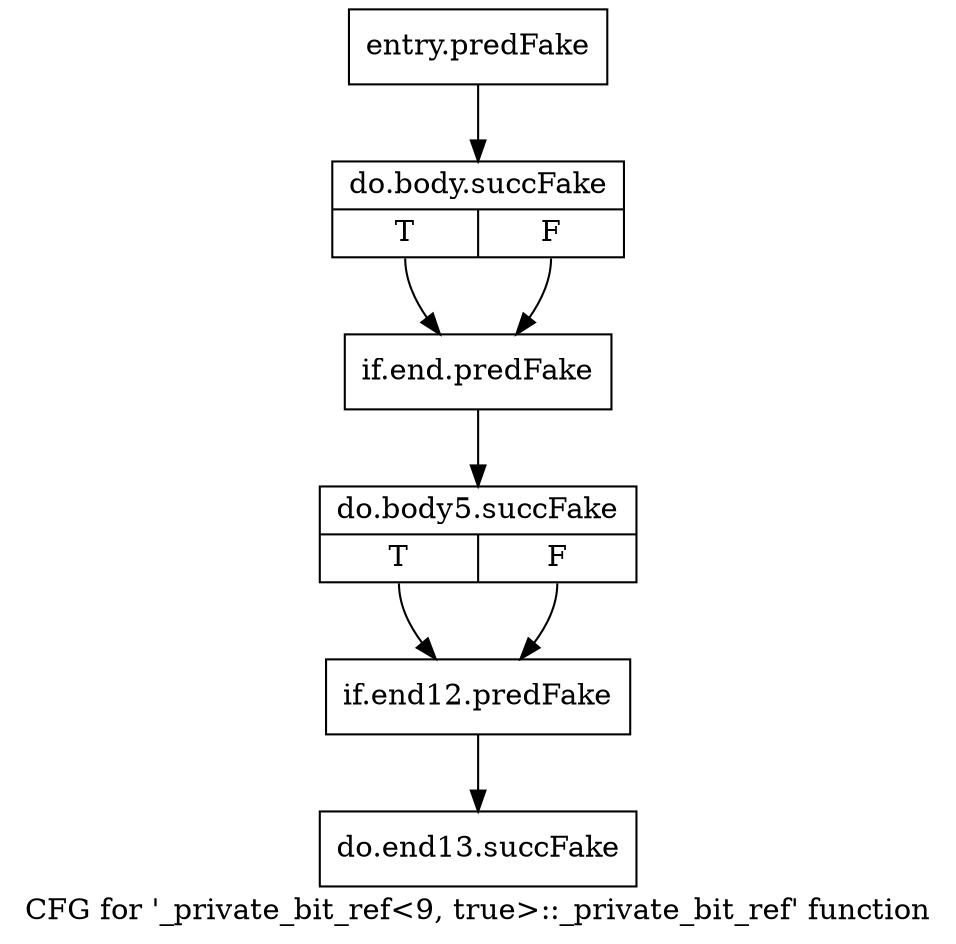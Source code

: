 digraph "CFG for '_private_bit_ref\<9, true\>::_private_bit_ref' function" {
	label="CFG for '_private_bit_ref\<9, true\>::_private_bit_ref' function";

	Node0x3c2eaa0 [shape=record,filename="",linenumber="",label="{entry.predFake}"];
	Node0x3c2eaa0 -> Node0x3e99c70[ callList="" memoryops="" filename="/tools/Xilinx/Vitis_HLS/2022.1/include/etc/ap_private.h" execusionnum="0"];
	Node0x3e99c70 [shape=record,filename="/tools/Xilinx/Vitis_HLS/2022.1/include/etc/ap_private.h",linenumber="6925",label="{do.body.succFake|{<s0>T|<s1>F}}"];
	Node0x3e99c70:s0 -> Node0x3c2eb90[ callList="" memoryops="" filename="/tools/Xilinx/Vitis_HLS/2022.1/include/etc/ap_private.h" execusionnum="0"];
	Node0x3e99c70:s1 -> Node0x3c2eb90;
	Node0x3c2eb90 [shape=record,filename="/tools/Xilinx/Vitis_HLS/2022.1/include/etc/ap_private.h",linenumber="6925",label="{if.end.predFake}"];
	Node0x3c2eb90 -> Node0x3e99e00[ callList="" memoryops="" filename="/tools/Xilinx/Vitis_HLS/2022.1/include/etc/ap_private.h" execusionnum="0"];
	Node0x3e99e00 [shape=record,filename="/tools/Xilinx/Vitis_HLS/2022.1/include/etc/ap_private.h",linenumber="6927",label="{do.body5.succFake|{<s0>T|<s1>F}}"];
	Node0x3e99e00:s0 -> Node0x3c2ecd0[ callList="" memoryops="" filename="/tools/Xilinx/Vitis_HLS/2022.1/include/etc/ap_private.h" execusionnum="0"];
	Node0x3e99e00:s1 -> Node0x3c2ecd0;
	Node0x3c2ecd0 [shape=record,filename="/tools/Xilinx/Vitis_HLS/2022.1/include/etc/ap_private.h",linenumber="6927",label="{if.end12.predFake}"];
	Node0x3c2ecd0 -> Node0x3e99f90[ callList="" memoryops="" filename="/tools/Xilinx/Vitis_HLS/2022.1/include/etc/ap_private.h" execusionnum="0"];
	Node0x3e99f90 [shape=record,filename="/tools/Xilinx/Vitis_HLS/2022.1/include/etc/ap_private.h",linenumber="6929",label="{do.end13.succFake}"];
}
